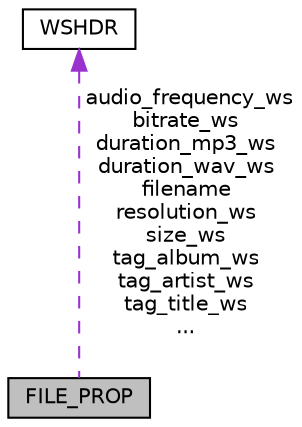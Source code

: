 digraph "FILE_PROP"
{
 // LATEX_PDF_SIZE
  edge [fontname="Helvetica",fontsize="10",labelfontname="Helvetica",labelfontsize="10"];
  node [fontname="Helvetica",fontsize="10",shape=record];
  Node1 [label="FILE_PROP",height=0.2,width=0.4,color="black", fillcolor="grey75", style="filled", fontcolor="black",tooltip="Extended file properties."];
  Node2 -> Node1 [dir="back",color="darkorchid3",fontsize="10",style="dashed",label=" audio_frequency_ws\nbitrate_ws\nduration_mp3_ws\nduration_wav_ws\nfilename\nresolution_ws\nsize_ws\ntag_album_ws\ntag_artist_ws\ntag_title_ws\n..." ,fontname="Helvetica"];
  Node2 [label="WSHDR",height=0.2,width=0.4,color="black", fillcolor="white", style="filled",URL="$group___w_s_h_d_r.html#struct_w_s_h_d_r",tooltip="Wide-string header."];
}
